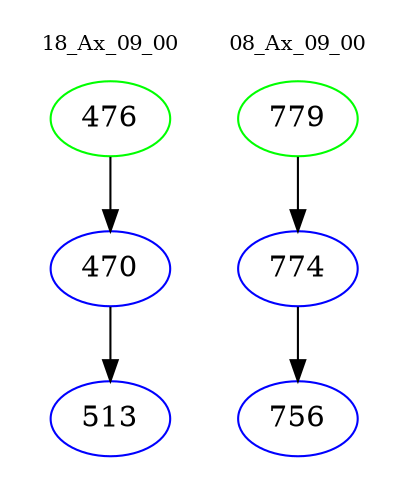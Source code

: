 digraph{
subgraph cluster_0 {
color = white
label = "18_Ax_09_00";
fontsize=10;
T0_476 [label="476", color="green"]
T0_476 -> T0_470 [color="black"]
T0_470 [label="470", color="blue"]
T0_470 -> T0_513 [color="black"]
T0_513 [label="513", color="blue"]
}
subgraph cluster_1 {
color = white
label = "08_Ax_09_00";
fontsize=10;
T1_779 [label="779", color="green"]
T1_779 -> T1_774 [color="black"]
T1_774 [label="774", color="blue"]
T1_774 -> T1_756 [color="black"]
T1_756 [label="756", color="blue"]
}
}
